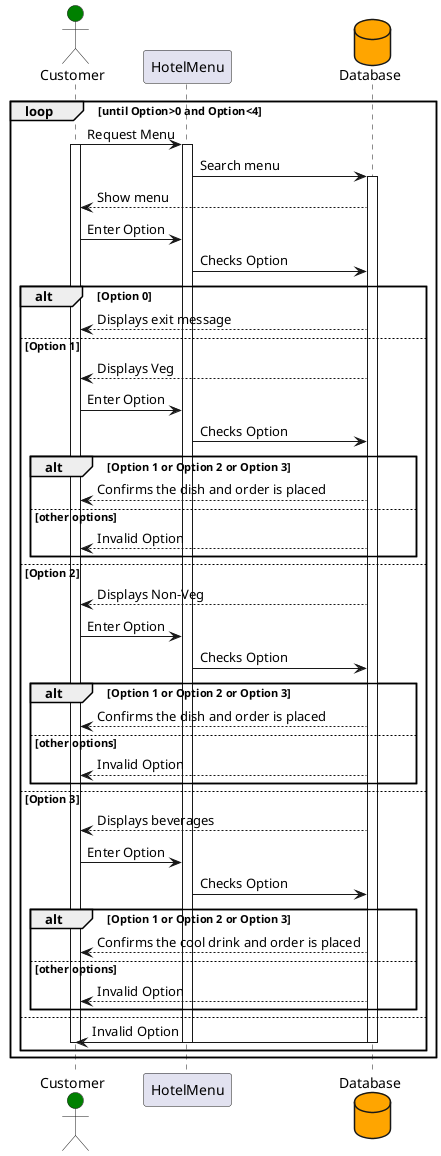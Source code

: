 @startuml balaji_first

actor Customer #Green
loop until Option>0 and Option<4

    Customer -> HotelMenu : Request Menu
    activate Customer
    activate HotelMenu
    database Database #Orange
    HotelMenu -> Database : Search menu 
    activate Database
    Database --> Customer : Show menu
    Customer -> HotelMenu : Enter Option
    HotelMenu -> Database : Checks Option
    alt Option 0
        Database --> Customer : Displays exit message
    else Option 1
        Database --> Customer : Displays Veg
        Customer -> HotelMenu : Enter Option 
        HotelMenu -> Database : Checks Option
        alt Option 1 or Option 2 or Option 3
            Database --> Customer : Confirms the dish and order is placed
        else other options
            Database --> Customer : Invalid Option
        end
    else Option 2
        Database --> Customer : Displays Non-Veg
        Customer -> HotelMenu : Enter Option 
        HotelMenu -> Database : Checks Option
        alt Option 1 or Option 2 or Option 3
            Database --> Customer : Confirms the dish and order is placed
        else other options
            Database --> Customer : Invalid Option
        end
    else Option 3
        Database --> Customer : Displays beverages
        Customer -> HotelMenu : Enter Option 
        HotelMenu -> Database : Checks Option
        alt Option 1 or Option 2 or Option 3
            Database --> Customer : Confirms the cool drink and order is placed
        else other options
            Database --> Customer : Invalid Option
        end
    else
        Database -> Customer : Invalid Option 
        deactivate Customer
        deactivate HotelMenu
        deactivate Database
    end

end loop 
@enduml